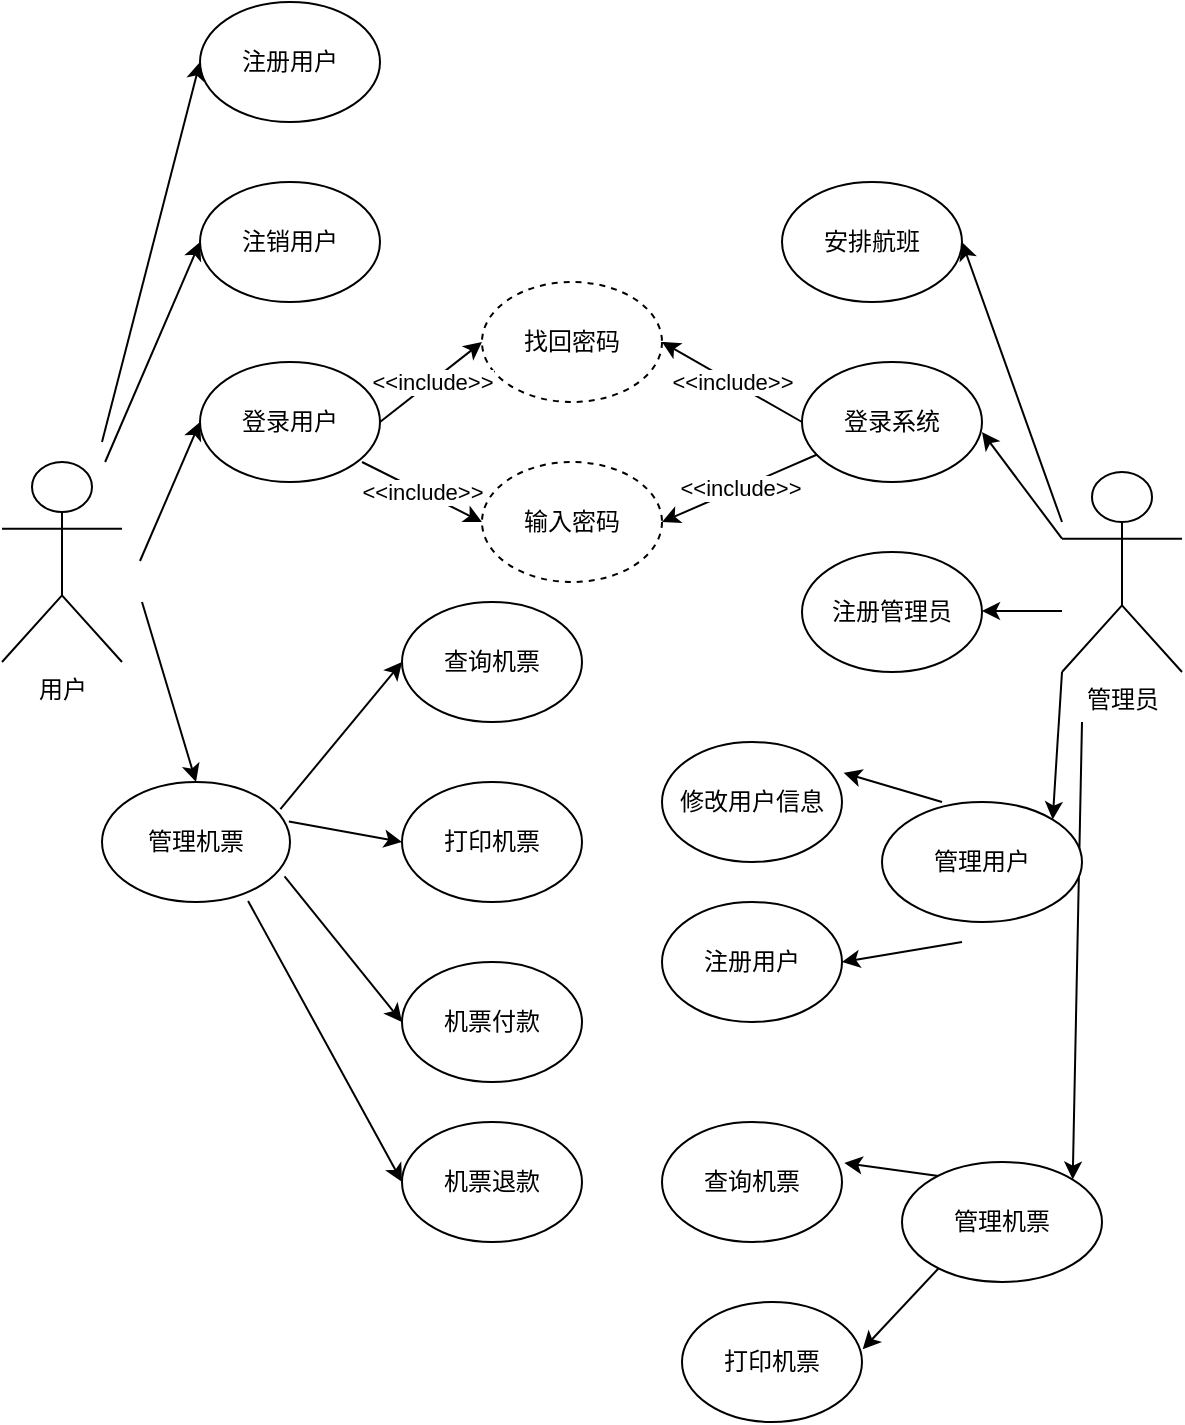 <mxfile version="21.1.5" type="github">
  <diagram name="第 1 页" id="C2llVJUo4KI2Dm0yCDdT">
    <mxGraphModel dx="1290" dy="549" grid="1" gridSize="10" guides="1" tooltips="1" connect="1" arrows="1" fold="1" page="1" pageScale="1" pageWidth="827" pageHeight="1169" math="0" shadow="0">
      <root>
        <mxCell id="0" />
        <mxCell id="1" parent="0" />
        <mxCell id="uukWEl7f_I4ybxRxlv5y-3" style="rounded=0;orthogonalLoop=1;jettySize=auto;html=1;entryX=0.5;entryY=0;entryDx=0;entryDy=0;" parent="1" target="uukWEl7f_I4ybxRxlv5y-2" edge="1">
          <mxGeometry relative="1" as="geometry">
            <mxPoint x="340" y="550" as="sourcePoint" />
          </mxGeometry>
        </mxCell>
        <mxCell id="EG13G6zJD2KqBIsS3SEV-3" value="用户" style="shape=umlActor;verticalLabelPosition=bottom;verticalAlign=top;html=1;outlineConnect=0;" parent="1" vertex="1">
          <mxGeometry x="270" y="480" width="60" height="100" as="geometry" />
        </mxCell>
        <mxCell id="Rrx9W-FcOYJj2I2R8BqS-4" style="rounded=0;orthogonalLoop=1;jettySize=auto;html=1;exitX=0;exitY=1;exitDx=0;exitDy=0;exitPerimeter=0;entryX=1;entryY=0;entryDx=0;entryDy=0;" parent="1" source="EG13G6zJD2KqBIsS3SEV-6" target="Rrx9W-FcOYJj2I2R8BqS-1" edge="1">
          <mxGeometry relative="1" as="geometry" />
        </mxCell>
        <mxCell id="Rrx9W-FcOYJj2I2R8BqS-5" style="rounded=0;orthogonalLoop=1;jettySize=auto;html=1;entryX=1;entryY=0;entryDx=0;entryDy=0;" parent="1" target="Rrx9W-FcOYJj2I2R8BqS-3" edge="1">
          <mxGeometry relative="1" as="geometry">
            <mxPoint x="810" y="610" as="sourcePoint" />
          </mxGeometry>
        </mxCell>
        <mxCell id="EG13G6zJD2KqBIsS3SEV-6" value="管理员" style="shape=umlActor;verticalLabelPosition=bottom;verticalAlign=top;html=1;outlineConnect=0;" parent="1" vertex="1">
          <mxGeometry x="800" y="485" width="60" height="100" as="geometry" />
        </mxCell>
        <mxCell id="EG13G6zJD2KqBIsS3SEV-8" value="注册用户" style="ellipse;whiteSpace=wrap;html=1;" parent="1" vertex="1">
          <mxGeometry x="369" y="250" width="90" height="60" as="geometry" />
        </mxCell>
        <mxCell id="EG13G6zJD2KqBIsS3SEV-11" value="注销用户" style="ellipse;whiteSpace=wrap;html=1;" parent="1" vertex="1">
          <mxGeometry x="369" y="340" width="90" height="60" as="geometry" />
        </mxCell>
        <mxCell id="EG13G6zJD2KqBIsS3SEV-12" value="查询机票" style="ellipse;whiteSpace=wrap;html=1;" parent="1" vertex="1">
          <mxGeometry x="470" y="550" width="90" height="60" as="geometry" />
        </mxCell>
        <mxCell id="EG13G6zJD2KqBIsS3SEV-13" value="安排航班" style="ellipse;whiteSpace=wrap;html=1;" parent="1" vertex="1">
          <mxGeometry x="660" y="340" width="90" height="60" as="geometry" />
        </mxCell>
        <mxCell id="EG13G6zJD2KqBIsS3SEV-14" value="登录用户" style="ellipse;whiteSpace=wrap;html=1;" parent="1" vertex="1">
          <mxGeometry x="369" y="430" width="90" height="60" as="geometry" />
        </mxCell>
        <mxCell id="EG13G6zJD2KqBIsS3SEV-15" value="" style="endArrow=classic;html=1;rounded=0;entryX=0;entryY=0.5;entryDx=0;entryDy=0;" parent="1" target="EG13G6zJD2KqBIsS3SEV-8" edge="1">
          <mxGeometry width="50" height="50" relative="1" as="geometry">
            <mxPoint x="320" y="470" as="sourcePoint" />
            <mxPoint x="300" y="280" as="targetPoint" />
          </mxGeometry>
        </mxCell>
        <mxCell id="EG13G6zJD2KqBIsS3SEV-17" value="" style="endArrow=classic;html=1;rounded=0;entryX=0;entryY=0.5;entryDx=0;entryDy=0;" parent="1" source="EG13G6zJD2KqBIsS3SEV-3" target="EG13G6zJD2KqBIsS3SEV-11" edge="1">
          <mxGeometry width="50" height="50" relative="1" as="geometry">
            <mxPoint x="330" y="510" as="sourcePoint" />
            <mxPoint x="380" y="460" as="targetPoint" />
          </mxGeometry>
        </mxCell>
        <mxCell id="EG13G6zJD2KqBIsS3SEV-18" value="" style="endArrow=classic;html=1;rounded=0;entryX=0;entryY=0.5;entryDx=0;entryDy=0;" parent="1" target="EG13G6zJD2KqBIsS3SEV-14" edge="1">
          <mxGeometry width="50" height="50" relative="1" as="geometry">
            <mxPoint x="339" y="529.5" as="sourcePoint" />
            <mxPoint x="369" y="529.5" as="targetPoint" />
          </mxGeometry>
        </mxCell>
        <mxCell id="EG13G6zJD2KqBIsS3SEV-19" value="" style="endArrow=classic;html=1;rounded=0;entryX=0;entryY=0.5;entryDx=0;entryDy=0;exitX=0.949;exitY=0.226;exitDx=0;exitDy=0;exitPerimeter=0;" parent="1" source="uukWEl7f_I4ybxRxlv5y-2" target="EG13G6zJD2KqBIsS3SEV-12" edge="1">
          <mxGeometry width="50" height="50" relative="1" as="geometry">
            <mxPoint x="400" y="610" as="sourcePoint" />
            <mxPoint x="370" y="630" as="targetPoint" />
          </mxGeometry>
        </mxCell>
        <mxCell id="EG13G6zJD2KqBIsS3SEV-20" value="打印机票" style="ellipse;whiteSpace=wrap;html=1;" parent="1" vertex="1">
          <mxGeometry x="470" y="640" width="90" height="60" as="geometry" />
        </mxCell>
        <mxCell id="EG13G6zJD2KqBIsS3SEV-21" value="机票付款" style="ellipse;whiteSpace=wrap;html=1;" parent="1" vertex="1">
          <mxGeometry x="470" y="730" width="90" height="60" as="geometry" />
        </mxCell>
        <mxCell id="EG13G6zJD2KqBIsS3SEV-22" value="" style="endArrow=classic;html=1;rounded=0;entryX=0;entryY=0.5;entryDx=0;entryDy=0;exitX=0.994;exitY=0.329;exitDx=0;exitDy=0;exitPerimeter=0;" parent="1" source="uukWEl7f_I4ybxRxlv5y-2" target="EG13G6zJD2KqBIsS3SEV-20" edge="1">
          <mxGeometry width="50" height="50" relative="1" as="geometry">
            <mxPoint x="400" y="630" as="sourcePoint" />
            <mxPoint x="340" y="650" as="targetPoint" />
          </mxGeometry>
        </mxCell>
        <mxCell id="EG13G6zJD2KqBIsS3SEV-23" value="" style="endArrow=classic;html=1;rounded=0;entryX=0;entryY=0.5;entryDx=0;entryDy=0;exitX=0.971;exitY=0.786;exitDx=0;exitDy=0;exitPerimeter=0;" parent="1" source="uukWEl7f_I4ybxRxlv5y-2" target="EG13G6zJD2KqBIsS3SEV-21" edge="1">
          <mxGeometry width="50" height="50" relative="1" as="geometry">
            <mxPoint x="390" y="660" as="sourcePoint" />
            <mxPoint x="310" y="640" as="targetPoint" />
          </mxGeometry>
        </mxCell>
        <mxCell id="EG13G6zJD2KqBIsS3SEV-26" value="注册用户" style="ellipse;whiteSpace=wrap;html=1;" parent="1" vertex="1">
          <mxGeometry x="600" y="700" width="90" height="60" as="geometry" />
        </mxCell>
        <mxCell id="EG13G6zJD2KqBIsS3SEV-27" value="登录系统" style="ellipse;whiteSpace=wrap;html=1;" parent="1" vertex="1">
          <mxGeometry x="670" y="430" width="90" height="60" as="geometry" />
        </mxCell>
        <mxCell id="EG13G6zJD2KqBIsS3SEV-28" value="注册管理员" style="ellipse;whiteSpace=wrap;html=1;" parent="1" vertex="1">
          <mxGeometry x="670" y="525" width="90" height="60" as="geometry" />
        </mxCell>
        <mxCell id="y6OFLw9vU7j-9iI98Z35-2" value="找回密码" style="ellipse;whiteSpace=wrap;html=1;dashed=1;" parent="1" vertex="1">
          <mxGeometry x="510" y="390" width="90" height="60" as="geometry" />
        </mxCell>
        <mxCell id="y6OFLw9vU7j-9iI98Z35-8" value="" style="endArrow=classic;html=1;rounded=0;entryX=0;entryY=0.5;entryDx=0;entryDy=0;exitX=1;exitY=0.5;exitDx=0;exitDy=0;" parent="1" source="EG13G6zJD2KqBIsS3SEV-14" target="y6OFLw9vU7j-9iI98Z35-2" edge="1">
          <mxGeometry relative="1" as="geometry">
            <mxPoint x="470" y="470" as="sourcePoint" />
            <mxPoint x="570" y="470" as="targetPoint" />
          </mxGeometry>
        </mxCell>
        <mxCell id="y6OFLw9vU7j-9iI98Z35-9" value="&amp;lt;&amp;lt;include&amp;gt;&amp;gt;" style="edgeLabel;resizable=0;html=1;align=center;verticalAlign=middle;" parent="y6OFLw9vU7j-9iI98Z35-8" connectable="0" vertex="1">
          <mxGeometry relative="1" as="geometry" />
        </mxCell>
        <mxCell id="y6OFLw9vU7j-9iI98Z35-10" value="" style="endArrow=classic;html=1;rounded=0;entryX=1;entryY=0.5;entryDx=0;entryDy=0;" parent="1" target="y6OFLw9vU7j-9iI98Z35-2" edge="1">
          <mxGeometry relative="1" as="geometry">
            <mxPoint x="670" y="460" as="sourcePoint" />
            <mxPoint x="770" y="460" as="targetPoint" />
          </mxGeometry>
        </mxCell>
        <mxCell id="y6OFLw9vU7j-9iI98Z35-11" value="&amp;lt;&amp;lt;include&amp;gt;&amp;gt;" style="edgeLabel;resizable=0;html=1;align=center;verticalAlign=middle;" parent="y6OFLw9vU7j-9iI98Z35-10" connectable="0" vertex="1">
          <mxGeometry relative="1" as="geometry" />
        </mxCell>
        <mxCell id="y6OFLw9vU7j-9iI98Z35-12" value="输入密码" style="ellipse;whiteSpace=wrap;html=1;dashed=1;" parent="1" vertex="1">
          <mxGeometry x="510" y="480" width="90" height="60" as="geometry" />
        </mxCell>
        <mxCell id="y6OFLw9vU7j-9iI98Z35-13" value="" style="endArrow=classic;html=1;rounded=0;exitX=1;exitY=0.5;exitDx=0;exitDy=0;entryX=0;entryY=0.5;entryDx=0;entryDy=0;" parent="1" target="y6OFLw9vU7j-9iI98Z35-12" edge="1">
          <mxGeometry relative="1" as="geometry">
            <mxPoint x="450" y="480" as="sourcePoint" />
            <mxPoint x="510" y="510" as="targetPoint" />
          </mxGeometry>
        </mxCell>
        <mxCell id="y6OFLw9vU7j-9iI98Z35-14" value="&amp;lt;&amp;lt;include&amp;gt;&amp;gt;" style="edgeLabel;resizable=0;html=1;align=center;verticalAlign=middle;" parent="y6OFLw9vU7j-9iI98Z35-13" connectable="0" vertex="1">
          <mxGeometry relative="1" as="geometry" />
        </mxCell>
        <mxCell id="y6OFLw9vU7j-9iI98Z35-15" value="" style="endArrow=classic;html=1;rounded=0;entryX=1;entryY=0.5;entryDx=0;entryDy=0;" parent="1" source="EG13G6zJD2KqBIsS3SEV-27" target="y6OFLw9vU7j-9iI98Z35-12" edge="1">
          <mxGeometry relative="1" as="geometry">
            <mxPoint x="640" y="500" as="sourcePoint" />
            <mxPoint x="691" y="460" as="targetPoint" />
          </mxGeometry>
        </mxCell>
        <mxCell id="y6OFLw9vU7j-9iI98Z35-16" value="&amp;lt;&amp;lt;include&amp;gt;&amp;gt;" style="edgeLabel;resizable=0;html=1;align=center;verticalAlign=middle;" parent="y6OFLw9vU7j-9iI98Z35-15" connectable="0" vertex="1">
          <mxGeometry relative="1" as="geometry" />
        </mxCell>
        <mxCell id="y6OFLw9vU7j-9iI98Z35-18" value="" style="endArrow=classic;html=1;rounded=0;entryX=1;entryY=0.5;entryDx=0;entryDy=0;" parent="1" target="EG13G6zJD2KqBIsS3SEV-26" edge="1">
          <mxGeometry width="50" height="50" relative="1" as="geometry">
            <mxPoint x="750" y="720" as="sourcePoint" />
            <mxPoint x="850" y="440" as="targetPoint" />
          </mxGeometry>
        </mxCell>
        <mxCell id="y6OFLw9vU7j-9iI98Z35-19" value="" style="endArrow=classic;html=1;rounded=0;entryX=1;entryY=0.5;entryDx=0;entryDy=0;" parent="1" target="EG13G6zJD2KqBIsS3SEV-13" edge="1">
          <mxGeometry width="50" height="50" relative="1" as="geometry">
            <mxPoint x="800" y="510" as="sourcePoint" />
            <mxPoint x="970" y="450" as="targetPoint" />
            <Array as="points" />
          </mxGeometry>
        </mxCell>
        <mxCell id="y6OFLw9vU7j-9iI98Z35-20" value="" style="endArrow=classic;html=1;rounded=0;exitX=0;exitY=0.333;exitDx=0;exitDy=0;exitPerimeter=0;" parent="1" source="EG13G6zJD2KqBIsS3SEV-6" edge="1">
          <mxGeometry width="50" height="50" relative="1" as="geometry">
            <mxPoint x="800" y="520" as="sourcePoint" />
            <mxPoint x="760" y="465" as="targetPoint" />
          </mxGeometry>
        </mxCell>
        <mxCell id="y6OFLw9vU7j-9iI98Z35-21" value="" style="endArrow=classic;html=1;rounded=0;" parent="1" edge="1">
          <mxGeometry width="50" height="50" relative="1" as="geometry">
            <mxPoint x="800" y="554.5" as="sourcePoint" />
            <mxPoint x="760" y="554.5" as="targetPoint" />
          </mxGeometry>
        </mxCell>
        <mxCell id="y6OFLw9vU7j-9iI98Z35-22" value="修改用户信息" style="ellipse;whiteSpace=wrap;html=1;" parent="1" vertex="1">
          <mxGeometry x="600" y="620" width="90" height="60" as="geometry" />
        </mxCell>
        <mxCell id="y6OFLw9vU7j-9iI98Z35-23" value="" style="endArrow=classic;html=1;rounded=0;entryX=1.009;entryY=0.257;entryDx=0;entryDy=0;entryPerimeter=0;" parent="1" target="y6OFLw9vU7j-9iI98Z35-22" edge="1">
          <mxGeometry width="50" height="50" relative="1" as="geometry">
            <mxPoint x="740" y="650" as="sourcePoint" />
            <mxPoint x="760" y="380" as="targetPoint" />
          </mxGeometry>
        </mxCell>
        <mxCell id="K-e-QyN7yzINLSVWqKfr-1" value="机票退款" style="ellipse;whiteSpace=wrap;html=1;" parent="1" vertex="1">
          <mxGeometry x="470" y="810" width="90" height="60" as="geometry" />
        </mxCell>
        <mxCell id="K-e-QyN7yzINLSVWqKfr-2" value="" style="endArrow=classic;html=1;rounded=0;entryX=0;entryY=0.5;entryDx=0;entryDy=0;exitX=0.777;exitY=0.991;exitDx=0;exitDy=0;exitPerimeter=0;" parent="1" source="uukWEl7f_I4ybxRxlv5y-2" target="K-e-QyN7yzINLSVWqKfr-1" edge="1">
          <mxGeometry width="50" height="50" relative="1" as="geometry">
            <mxPoint x="380" y="690" as="sourcePoint" />
            <mxPoint x="360" y="580" as="targetPoint" />
          </mxGeometry>
        </mxCell>
        <mxCell id="kI8QiPe1e6Zq5gu9wakf-6" value="查询机票" style="ellipse;whiteSpace=wrap;html=1;" parent="1" vertex="1">
          <mxGeometry x="600" y="810" width="90" height="60" as="geometry" />
        </mxCell>
        <mxCell id="kI8QiPe1e6Zq5gu9wakf-7" value="" style="endArrow=classic;html=1;rounded=0;entryX=1.013;entryY=0.341;entryDx=0;entryDy=0;entryPerimeter=0;" parent="1" target="kI8QiPe1e6Zq5gu9wakf-6" edge="1">
          <mxGeometry width="50" height="50" relative="1" as="geometry">
            <mxPoint x="760" y="840" as="sourcePoint" />
            <mxPoint x="760" y="830" as="targetPoint" />
            <Array as="points" />
          </mxGeometry>
        </mxCell>
        <mxCell id="kI8QiPe1e6Zq5gu9wakf-8" value="打印机票" style="ellipse;whiteSpace=wrap;html=1;" parent="1" vertex="1">
          <mxGeometry x="610" y="900" width="90" height="60" as="geometry" />
        </mxCell>
        <mxCell id="kI8QiPe1e6Zq5gu9wakf-9" value="" style="endArrow=classic;html=1;rounded=0;entryX=1.004;entryY=0.394;entryDx=0;entryDy=0;entryPerimeter=0;" parent="1" target="kI8QiPe1e6Zq5gu9wakf-8" edge="1">
          <mxGeometry width="50" height="50" relative="1" as="geometry">
            <mxPoint x="760" y="860" as="sourcePoint" />
            <mxPoint x="760" y="910" as="targetPoint" />
            <Array as="points" />
          </mxGeometry>
        </mxCell>
        <mxCell id="uukWEl7f_I4ybxRxlv5y-2" value="管理机票" style="ellipse;whiteSpace=wrap;html=1;" parent="1" vertex="1">
          <mxGeometry x="320" y="640" width="94" height="60" as="geometry" />
        </mxCell>
        <mxCell id="Rrx9W-FcOYJj2I2R8BqS-1" value="管理用户" style="ellipse;whiteSpace=wrap;html=1;" parent="1" vertex="1">
          <mxGeometry x="710" y="650" width="100" height="60" as="geometry" />
        </mxCell>
        <mxCell id="Rrx9W-FcOYJj2I2R8BqS-3" value="管理机票" style="ellipse;whiteSpace=wrap;html=1;" parent="1" vertex="1">
          <mxGeometry x="720" y="830" width="100" height="60" as="geometry" />
        </mxCell>
      </root>
    </mxGraphModel>
  </diagram>
</mxfile>
